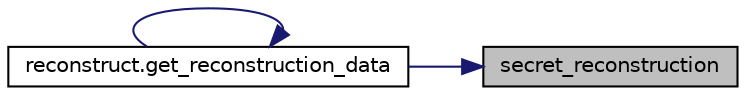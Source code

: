 digraph "secret_reconstruction"
{
 // LATEX_PDF_SIZE
  edge [fontname="Helvetica",fontsize="10",labelfontname="Helvetica",labelfontsize="10"];
  node [fontname="Helvetica",fontsize="10",shape=record];
  rankdir="RL";
  Node1 [label="secret_reconstruction",height=0.2,width=0.4,color="black", fillcolor="grey75", style="filled", fontcolor="black",tooltip="Reconstruct secret from the shares, and check for consistency with the encoded digest."];
  Node1 -> Node2 [dir="back",color="midnightblue",fontsize="10",style="solid",fontname="Helvetica"];
  Node2 [label="reconstruct.get_reconstruction_data",height=0.2,width=0.4,color="black", fillcolor="white", style="filled",URL="$namespacereconstruct.html#aa98d05d3294020e4694a6bb2a232b741",tooltip="Gets the public reconstruction data from a JSON file, in the format needed by shamir...."];
  Node2 -> Node2 [dir="back",color="midnightblue",fontsize="10",style="solid",fontname="Helvetica"];
}
